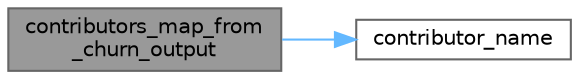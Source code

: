 digraph "contributors_map_from_churn_output"
{
 // LATEX_PDF_SIZE
  bgcolor="transparent";
  edge [fontname=Helvetica,fontsize=10,labelfontname=Helvetica,labelfontsize=10];
  node [fontname=Helvetica,fontsize=10,shape=box,height=0.2,width=0.4];
  rankdir="LR";
  Node1 [id="Node000001",label="contributors_map_from\l_churn_output",height=0.2,width=0.4,color="gray40", fillcolor="grey60", style="filled", fontcolor="black",tooltip=" "];
  Node1 -> Node2 [id="edge1_Node000001_Node000002",color="steelblue1",style="solid",tooltip=" "];
  Node2 [id="Node000002",label="contributor_name",height=0.2,width=0.4,color="grey40", fillcolor="white", style="filled",URL="$eigen__gen__credits_8cpp.html#a66a3a8cd7b058958364381a442e77438",tooltip=" "];
}
